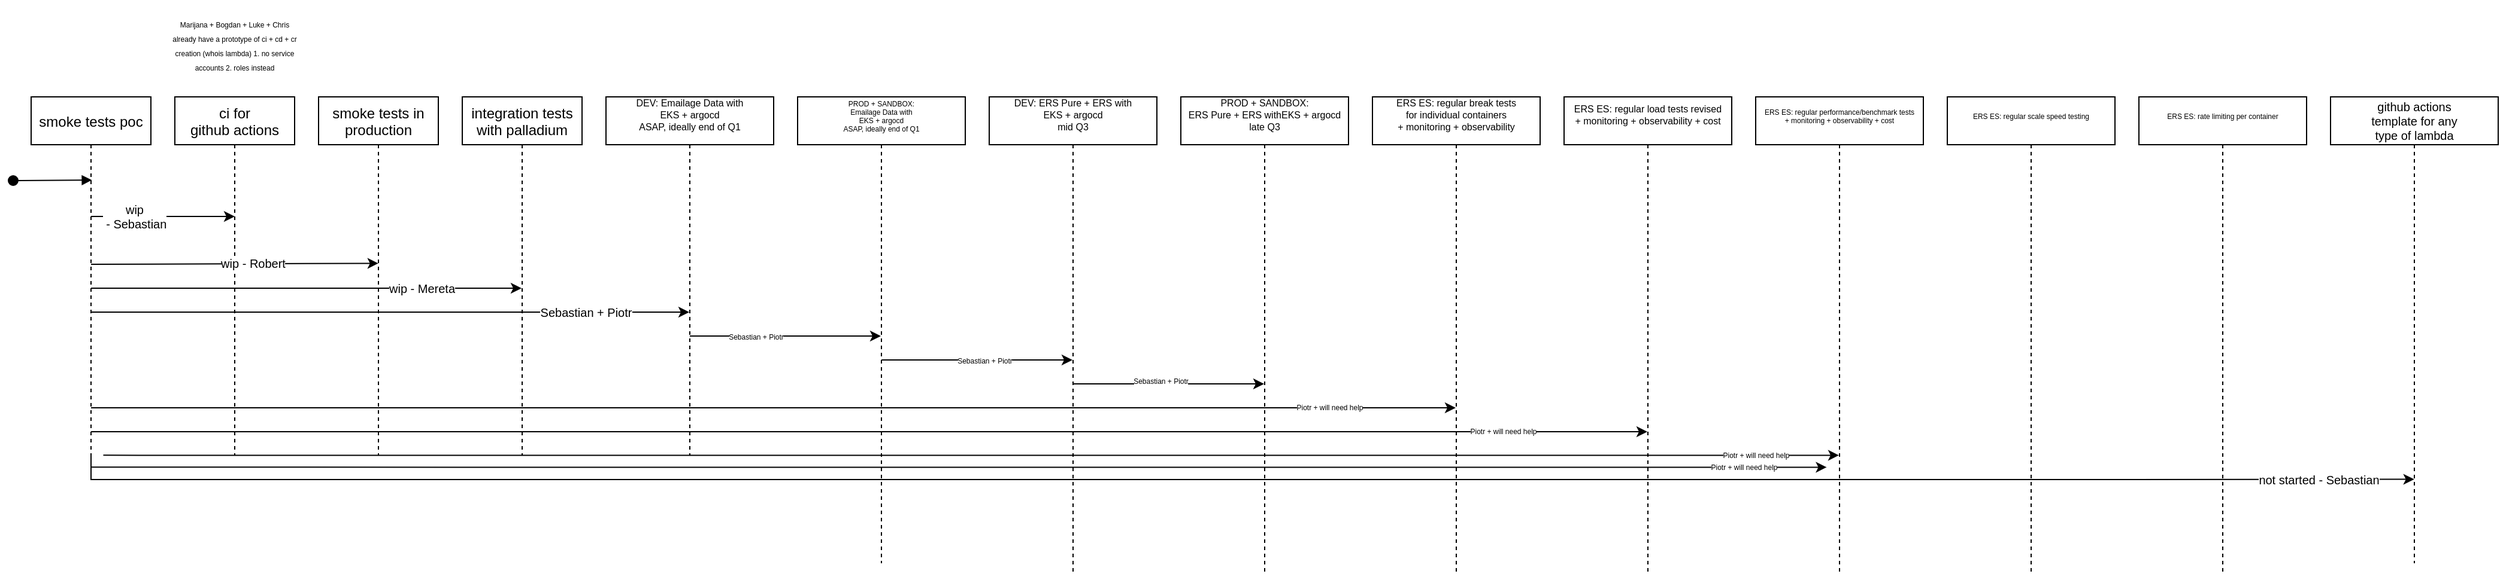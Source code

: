 <mxfile version="16.6.2" type="github">
  <diagram id="kgpKYQtTHZ0yAKxKKP6v" name="Page-1">
    <mxGraphModel dx="859" dy="1553" grid="1" gridSize="10" guides="1" tooltips="1" connect="1" arrows="1" fold="1" page="1" pageScale="1" pageWidth="850" pageHeight="1100" math="0" shadow="0">
      <root>
        <mxCell id="0" />
        <mxCell id="1" parent="0" />
        <mxCell id="fLQa5CgqU-qq7ocHvfI6-15" style="edgeStyle=orthogonalEdgeStyle;rounded=0;orthogonalLoop=1;jettySize=auto;html=1;fontSize=10;" edge="1" parent="1" source="3nuBFxr9cyL0pnOWT2aG-1" target="fLQa5CgqU-qq7ocHvfI6-2">
          <mxGeometry relative="1" as="geometry">
            <Array as="points">
              <mxPoint x="360" y="240" />
              <mxPoint x="360" y="240" />
            </Array>
          </mxGeometry>
        </mxCell>
        <mxCell id="fLQa5CgqU-qq7ocHvfI6-16" value="wip - Mereta" style="edgeLabel;html=1;align=center;verticalAlign=middle;resizable=0;points=[];fontSize=10;" vertex="1" connectable="0" parent="fLQa5CgqU-qq7ocHvfI6-15">
          <mxGeometry x="0.534" relative="1" as="geometry">
            <mxPoint as="offset" />
          </mxGeometry>
        </mxCell>
        <mxCell id="fLQa5CgqU-qq7ocHvfI6-18" style="edgeStyle=orthogonalEdgeStyle;rounded=0;orthogonalLoop=1;jettySize=auto;html=1;fontSize=10;entryX=0.499;entryY=0.82;entryDx=0;entryDy=0;entryPerimeter=0;" edge="1" parent="1" source="3nuBFxr9cyL0pnOWT2aG-1" target="fLQa5CgqU-qq7ocHvfI6-10">
          <mxGeometry relative="1" as="geometry">
            <mxPoint x="1970" y="400" as="targetPoint" />
            <Array as="points">
              <mxPoint x="170" y="400" />
              <mxPoint x="1840" y="400" />
            </Array>
          </mxGeometry>
        </mxCell>
        <mxCell id="fLQa5CgqU-qq7ocHvfI6-19" value="not started - Sebastian" style="edgeLabel;html=1;align=center;verticalAlign=middle;resizable=0;points=[];fontSize=10;" vertex="1" connectable="0" parent="fLQa5CgqU-qq7ocHvfI6-18">
          <mxGeometry x="0.672" relative="1" as="geometry">
            <mxPoint x="241" as="offset" />
          </mxGeometry>
        </mxCell>
        <mxCell id="fLQa5CgqU-qq7ocHvfI6-21" style="edgeStyle=orthogonalEdgeStyle;rounded=0;orthogonalLoop=1;jettySize=auto;html=1;fontSize=10;" edge="1" parent="1" source="3nuBFxr9cyL0pnOWT2aG-1" target="fLQa5CgqU-qq7ocHvfI6-20">
          <mxGeometry relative="1" as="geometry">
            <Array as="points">
              <mxPoint x="560" y="260" />
              <mxPoint x="560" y="260" />
            </Array>
          </mxGeometry>
        </mxCell>
        <mxCell id="fLQa5CgqU-qq7ocHvfI6-22" value="Sebastian + Piotr" style="edgeLabel;html=1;align=center;verticalAlign=middle;resizable=0;points=[];fontSize=10;" vertex="1" connectable="0" parent="fLQa5CgqU-qq7ocHvfI6-21">
          <mxGeometry x="0.652" relative="1" as="geometry">
            <mxPoint as="offset" />
          </mxGeometry>
        </mxCell>
        <mxCell id="fLQa5CgqU-qq7ocHvfI6-33" style="edgeStyle=orthogonalEdgeStyle;rounded=0;orthogonalLoop=1;jettySize=auto;html=1;fontSize=6;" edge="1" parent="1" source="3nuBFxr9cyL0pnOWT2aG-1" target="fLQa5CgqU-qq7ocHvfI6-32">
          <mxGeometry relative="1" as="geometry">
            <Array as="points">
              <mxPoint x="1050" y="340" />
              <mxPoint x="1050" y="340" />
            </Array>
          </mxGeometry>
        </mxCell>
        <mxCell id="fLQa5CgqU-qq7ocHvfI6-34" value="Piotr + will need help" style="edgeLabel;html=1;align=center;verticalAlign=middle;resizable=0;points=[];fontSize=6;" vertex="1" connectable="0" parent="fLQa5CgqU-qq7ocHvfI6-33">
          <mxGeometry x="0.814" relative="1" as="geometry">
            <mxPoint as="offset" />
          </mxGeometry>
        </mxCell>
        <mxCell id="3nuBFxr9cyL0pnOWT2aG-1" value="smoke tests poc" style="shape=umlLifeline;perimeter=lifelinePerimeter;container=1;collapsible=0;recursiveResize=0;rounded=0;shadow=0;strokeWidth=1;" parent="1" vertex="1">
          <mxGeometry x="120" y="80" width="100" height="300" as="geometry" />
        </mxCell>
        <mxCell id="3nuBFxr9cyL0pnOWT2aG-3" value="" style="verticalAlign=bottom;startArrow=oval;endArrow=block;startSize=8;shadow=0;strokeWidth=1;entryX=0.508;entryY=0.232;entryDx=0;entryDy=0;entryPerimeter=0;" parent="3nuBFxr9cyL0pnOWT2aG-1" target="3nuBFxr9cyL0pnOWT2aG-1" edge="1">
          <mxGeometry relative="1" as="geometry">
            <mxPoint x="-15" y="70" as="sourcePoint" />
            <mxPoint x="45" y="70" as="targetPoint" />
          </mxGeometry>
        </mxCell>
        <mxCell id="3nuBFxr9cyL0pnOWT2aG-5" value="ci for&#xa;github actions" style="shape=umlLifeline;perimeter=lifelinePerimeter;container=1;collapsible=0;recursiveResize=0;rounded=0;shadow=0;strokeWidth=1;" parent="1" vertex="1">
          <mxGeometry x="240" y="80" width="100" height="300" as="geometry" />
        </mxCell>
        <mxCell id="fLQa5CgqU-qq7ocHvfI6-5" value="" style="endArrow=classic;html=1;rounded=0;entryX=0.499;entryY=0.464;entryDx=0;entryDy=0;entryPerimeter=0;" edge="1" parent="3nuBFxr9cyL0pnOWT2aG-5" target="fLQa5CgqU-qq7ocHvfI6-1">
          <mxGeometry width="50" height="50" relative="1" as="geometry">
            <mxPoint x="-69.997" y="140" as="sourcePoint" />
            <mxPoint x="49.82" y="140" as="targetPoint" />
          </mxGeometry>
        </mxCell>
        <mxCell id="fLQa5CgqU-qq7ocHvfI6-13" value="wip - Robert" style="edgeLabel;html=1;align=center;verticalAlign=middle;resizable=0;points=[];fontSize=10;" vertex="1" connectable="0" parent="fLQa5CgqU-qq7ocHvfI6-5">
          <mxGeometry x="0.127" y="1" relative="1" as="geometry">
            <mxPoint as="offset" />
          </mxGeometry>
        </mxCell>
        <mxCell id="fLQa5CgqU-qq7ocHvfI6-1" value="smoke tests in&#xa;production" style="shape=umlLifeline;perimeter=lifelinePerimeter;container=1;collapsible=0;recursiveResize=0;rounded=0;shadow=0;strokeWidth=1;" vertex="1" parent="1">
          <mxGeometry x="360" y="80" width="100" height="300" as="geometry" />
        </mxCell>
        <mxCell id="fLQa5CgqU-qq7ocHvfI6-2" value="integration tests&#xa;with palladium" style="shape=umlLifeline;perimeter=lifelinePerimeter;container=1;collapsible=0;recursiveResize=0;rounded=0;shadow=0;strokeWidth=1;" vertex="1" parent="1">
          <mxGeometry x="480" y="80" width="100" height="300" as="geometry" />
        </mxCell>
        <mxCell id="fLQa5CgqU-qq7ocHvfI6-4" value="" style="endArrow=classic;html=1;rounded=0;" edge="1" parent="1" source="3nuBFxr9cyL0pnOWT2aG-1">
          <mxGeometry width="50" height="50" relative="1" as="geometry">
            <mxPoint x="400" y="230" as="sourcePoint" />
            <mxPoint x="290" y="180" as="targetPoint" />
          </mxGeometry>
        </mxCell>
        <mxCell id="fLQa5CgqU-qq7ocHvfI6-14" value="&lt;div&gt;wip&lt;/div&gt;&amp;nbsp;- Sebastian" style="edgeLabel;html=1;align=center;verticalAlign=middle;resizable=0;points=[];fontSize=10;" vertex="1" connectable="0" parent="fLQa5CgqU-qq7ocHvfI6-4">
          <mxGeometry x="-0.406" relative="1" as="geometry">
            <mxPoint as="offset" />
          </mxGeometry>
        </mxCell>
        <mxCell id="fLQa5CgqU-qq7ocHvfI6-9" value="&lt;p style=&quot;line-height: 1&quot;&gt;&lt;font style=&quot;font-size: 6px&quot;&gt;Marijana + Bogdan + Luke + Chris already have a prototype of ci + cd + cr creation (whois lambda) 1. no service accounts 2. roles instead&lt;br&gt;&lt;/font&gt;&lt;/p&gt;" style="text;html=1;strokeColor=none;fillColor=none;align=center;verticalAlign=middle;whiteSpace=wrap;rounded=0;" vertex="1" parent="1">
          <mxGeometry x="235" width="110" height="70" as="geometry" />
        </mxCell>
        <mxCell id="fLQa5CgqU-qq7ocHvfI6-10" value="github actions&#xa;template for any&#xa;type of lambda" style="shape=umlLifeline;perimeter=lifelinePerimeter;container=1;collapsible=0;recursiveResize=0;rounded=0;shadow=0;strokeWidth=1;fontSize=10;" vertex="1" parent="1">
          <mxGeometry x="2040" y="80" width="140" height="390" as="geometry" />
        </mxCell>
        <mxCell id="fLQa5CgqU-qq7ocHvfI6-24" style="edgeStyle=orthogonalEdgeStyle;rounded=0;orthogonalLoop=1;jettySize=auto;html=1;fontSize=6;" edge="1" parent="1" source="fLQa5CgqU-qq7ocHvfI6-20" target="fLQa5CgqU-qq7ocHvfI6-23">
          <mxGeometry relative="1" as="geometry">
            <Array as="points">
              <mxPoint x="750" y="280" />
              <mxPoint x="750" y="280" />
            </Array>
          </mxGeometry>
        </mxCell>
        <mxCell id="fLQa5CgqU-qq7ocHvfI6-25" value="Sebastian + Piotr" style="edgeLabel;html=1;align=center;verticalAlign=middle;resizable=0;points=[];fontSize=6;" vertex="1" connectable="0" parent="fLQa5CgqU-qq7ocHvfI6-24">
          <mxGeometry x="-0.314" y="-1" relative="1" as="geometry">
            <mxPoint as="offset" />
          </mxGeometry>
        </mxCell>
        <mxCell id="fLQa5CgqU-qq7ocHvfI6-20" value="DEV: Emailage Data with&#xa;EKS + argocd&#xa;ASAP, ideally end of Q1&#xa;" style="shape=umlLifeline;perimeter=lifelinePerimeter;container=1;collapsible=0;recursiveResize=0;rounded=0;shadow=0;strokeWidth=1;fontSize=8;" vertex="1" parent="1">
          <mxGeometry x="600" y="80" width="140" height="300" as="geometry" />
        </mxCell>
        <mxCell id="fLQa5CgqU-qq7ocHvfI6-28" style="edgeStyle=orthogonalEdgeStyle;rounded=0;orthogonalLoop=1;jettySize=auto;html=1;fontSize=6;" edge="1" parent="1" source="fLQa5CgqU-qq7ocHvfI6-23" target="fLQa5CgqU-qq7ocHvfI6-26">
          <mxGeometry relative="1" as="geometry">
            <Array as="points">
              <mxPoint x="910" y="300" />
              <mxPoint x="910" y="300" />
            </Array>
          </mxGeometry>
        </mxCell>
        <mxCell id="fLQa5CgqU-qq7ocHvfI6-29" value="Sebastian + Piotr" style="edgeLabel;html=1;align=center;verticalAlign=middle;resizable=0;points=[];fontSize=6;" vertex="1" connectable="0" parent="fLQa5CgqU-qq7ocHvfI6-28">
          <mxGeometry x="0.072" y="-1" relative="1" as="geometry">
            <mxPoint as="offset" />
          </mxGeometry>
        </mxCell>
        <mxCell id="fLQa5CgqU-qq7ocHvfI6-23" value="PROD + SANDBOX:&#xa;Emailage Data with&#xa;EKS + argocd&#xa;ASAP, ideally end of Q1&#xa;" style="shape=umlLifeline;perimeter=lifelinePerimeter;container=1;collapsible=0;recursiveResize=0;rounded=0;shadow=0;strokeWidth=1;fontSize=6;" vertex="1" parent="1">
          <mxGeometry x="760" y="80" width="140" height="390" as="geometry" />
        </mxCell>
        <mxCell id="fLQa5CgqU-qq7ocHvfI6-41" style="edgeStyle=orthogonalEdgeStyle;rounded=0;orthogonalLoop=1;jettySize=auto;html=1;fontSize=6;" edge="1" parent="fLQa5CgqU-qq7ocHvfI6-23" target="fLQa5CgqU-qq7ocHvfI6-36">
          <mxGeometry relative="1" as="geometry">
            <mxPoint x="-579.747" y="299.686" as="sourcePoint" />
            <mxPoint x="719.75" y="299.706" as="targetPoint" />
            <Array as="points">
              <mxPoint x="-550" y="300" />
              <mxPoint x="-550" y="300" />
            </Array>
          </mxGeometry>
        </mxCell>
        <mxCell id="fLQa5CgqU-qq7ocHvfI6-42" value="Piotr + will need help" style="edgeLabel;html=1;align=center;verticalAlign=middle;resizable=0;points=[];fontSize=6;" vertex="1" connectable="0" parent="fLQa5CgqU-qq7ocHvfI6-41">
          <mxGeometry x="0.814" relative="1" as="geometry">
            <mxPoint x="65" as="offset" />
          </mxGeometry>
        </mxCell>
        <mxCell id="fLQa5CgqU-qq7ocHvfI6-30" style="edgeStyle=orthogonalEdgeStyle;rounded=0;orthogonalLoop=1;jettySize=auto;html=1;fontSize=6;" edge="1" parent="1" source="fLQa5CgqU-qq7ocHvfI6-26" target="fLQa5CgqU-qq7ocHvfI6-27">
          <mxGeometry relative="1" as="geometry">
            <Array as="points">
              <mxPoint x="1070" y="320" />
              <mxPoint x="1070" y="320" />
            </Array>
          </mxGeometry>
        </mxCell>
        <mxCell id="fLQa5CgqU-qq7ocHvfI6-31" value="Sebastian + Piotr" style="edgeLabel;html=1;align=center;verticalAlign=middle;resizable=0;points=[];fontSize=6;" vertex="1" connectable="0" parent="fLQa5CgqU-qq7ocHvfI6-30">
          <mxGeometry x="-0.091" y="2" relative="1" as="geometry">
            <mxPoint as="offset" />
          </mxGeometry>
        </mxCell>
        <mxCell id="fLQa5CgqU-qq7ocHvfI6-26" value="DEV: ERS Pure + ERS with&#xa;EKS + argocd&#xa;mid Q3&#xa;" style="shape=umlLifeline;perimeter=lifelinePerimeter;container=1;collapsible=0;recursiveResize=0;rounded=0;shadow=0;strokeWidth=1;fontSize=8;" vertex="1" parent="1">
          <mxGeometry x="920" y="80" width="140" height="400" as="geometry" />
        </mxCell>
        <mxCell id="fLQa5CgqU-qq7ocHvfI6-27" value="PROD + SANDBOX:&#xa;ERS Pure + ERS withEKS + argocd&#xa;late Q3&#xa;" style="shape=umlLifeline;perimeter=lifelinePerimeter;container=1;collapsible=0;recursiveResize=0;rounded=0;shadow=0;strokeWidth=1;fontSize=8;" vertex="1" parent="1">
          <mxGeometry x="1080" y="80" width="140" height="400" as="geometry" />
        </mxCell>
        <mxCell id="fLQa5CgqU-qq7ocHvfI6-32" value="ERS ES: regular break tests&#xa;for individual containers&#xa;+ monitoring + observability&#xa;" style="shape=umlLifeline;perimeter=lifelinePerimeter;container=1;collapsible=0;recursiveResize=0;rounded=0;shadow=0;strokeWidth=1;fontSize=8;" vertex="1" parent="1">
          <mxGeometry x="1240" y="80" width="140" height="400" as="geometry" />
        </mxCell>
        <mxCell id="fLQa5CgqU-qq7ocHvfI6-39" style="edgeStyle=orthogonalEdgeStyle;rounded=0;orthogonalLoop=1;jettySize=auto;html=1;fontSize=6;" edge="1" parent="fLQa5CgqU-qq7ocHvfI6-32" target="fLQa5CgqU-qq7ocHvfI6-35">
          <mxGeometry relative="1" as="geometry">
            <mxPoint x="-1069.997" y="279.996" as="sourcePoint" />
            <mxPoint x="69.32" y="279.996" as="targetPoint" />
            <Array as="points">
              <mxPoint x="-110" y="280" />
              <mxPoint x="-110" y="280" />
            </Array>
          </mxGeometry>
        </mxCell>
        <mxCell id="fLQa5CgqU-qq7ocHvfI6-40" value="Piotr + will need help" style="edgeLabel;html=1;align=center;verticalAlign=middle;resizable=0;points=[];fontSize=6;" vertex="1" connectable="0" parent="fLQa5CgqU-qq7ocHvfI6-39">
          <mxGeometry x="0.814" relative="1" as="geometry">
            <mxPoint as="offset" />
          </mxGeometry>
        </mxCell>
        <mxCell id="fLQa5CgqU-qq7ocHvfI6-35" value="ERS ES: regular load tests revised&#xa;+ monitoring + observability + cost&#xa;" style="shape=umlLifeline;perimeter=lifelinePerimeter;container=1;collapsible=0;recursiveResize=0;rounded=0;shadow=0;strokeWidth=1;fontSize=8;" vertex="1" parent="1">
          <mxGeometry x="1400" y="80" width="140" height="400" as="geometry" />
        </mxCell>
        <mxCell id="fLQa5CgqU-qq7ocHvfI6-36" value="ERS ES: regular performance/benchmark tests&#xa;+ monitoring + observability + cost&#xa;" style="shape=umlLifeline;perimeter=lifelinePerimeter;container=1;collapsible=0;recursiveResize=0;rounded=0;shadow=0;strokeWidth=1;fontSize=6;" vertex="1" parent="1">
          <mxGeometry x="1560" y="80" width="140" height="400" as="geometry" />
        </mxCell>
        <mxCell id="fLQa5CgqU-qq7ocHvfI6-37" value="ERS ES: rate limiting per container&#xa;" style="shape=umlLifeline;perimeter=lifelinePerimeter;container=1;collapsible=0;recursiveResize=0;rounded=0;shadow=0;strokeWidth=1;fontSize=6;" vertex="1" parent="1">
          <mxGeometry x="1880" y="80" width="140" height="400" as="geometry" />
        </mxCell>
        <mxCell id="fLQa5CgqU-qq7ocHvfI6-38" value="ERS ES: regular scale speed testing&#xa;" style="shape=umlLifeline;perimeter=lifelinePerimeter;container=1;collapsible=0;recursiveResize=0;rounded=0;shadow=0;strokeWidth=1;fontSize=6;" vertex="1" parent="1">
          <mxGeometry x="1720" y="80" width="140" height="400" as="geometry" />
        </mxCell>
        <mxCell id="fLQa5CgqU-qq7ocHvfI6-43" style="edgeStyle=orthogonalEdgeStyle;rounded=0;orthogonalLoop=1;jettySize=auto;html=1;fontSize=6;" edge="1" parent="1">
          <mxGeometry relative="1" as="geometry">
            <mxPoint x="170.003" y="389.686" as="sourcePoint" />
            <mxPoint x="1619.25" y="389.698" as="targetPoint" />
            <Array as="points">
              <mxPoint x="1379.75" y="390" />
              <mxPoint x="1379.75" y="390" />
            </Array>
          </mxGeometry>
        </mxCell>
        <mxCell id="fLQa5CgqU-qq7ocHvfI6-44" value="Piotr + will need help" style="edgeLabel;html=1;align=center;verticalAlign=middle;resizable=0;points=[];fontSize=6;" vertex="1" connectable="0" parent="fLQa5CgqU-qq7ocHvfI6-43">
          <mxGeometry x="0.814" relative="1" as="geometry">
            <mxPoint x="65" as="offset" />
          </mxGeometry>
        </mxCell>
      </root>
    </mxGraphModel>
  </diagram>
</mxfile>
